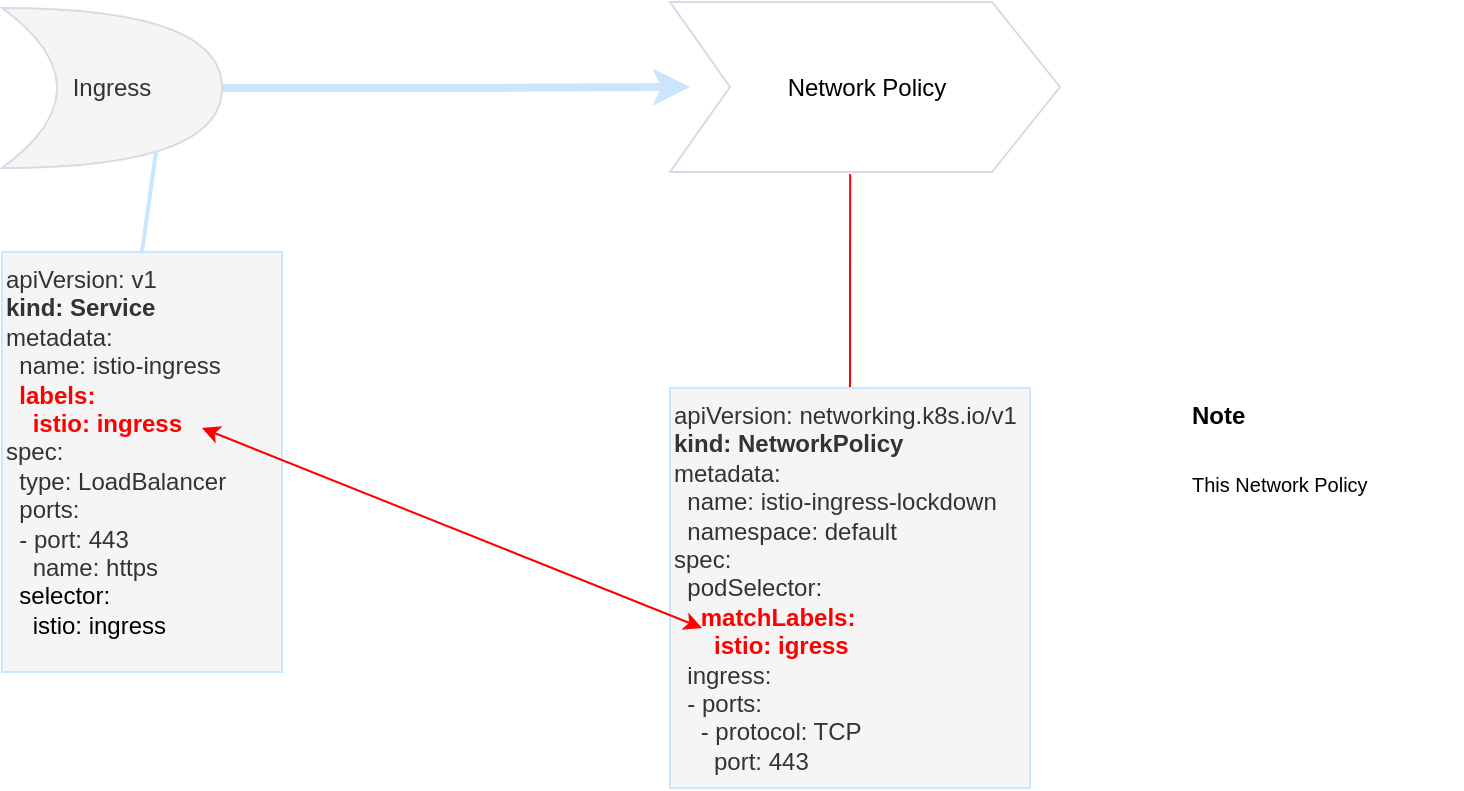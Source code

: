 <mxfile version="11.3.0" type="github" pages="1"><diagram id="sepV1z4G054Tp90oIikp" name="Page-1"><mxGraphModel dx="789" dy="378" grid="1" gridSize="10" guides="1" tooltips="1" connect="1" arrows="1" fold="1" page="1" pageScale="1" pageWidth="850" pageHeight="1100" math="0" shadow="0"><root><mxCell id="0"/><mxCell id="1" parent="0"/><mxCell id="KqLNiOlPqt-GyZ9dA4D6-20" style="edgeStyle=orthogonalEdgeStyle;rounded=0;orthogonalLoop=1;jettySize=auto;html=1;entryX=0.462;entryY=1.012;entryDx=0;entryDy=0;entryPerimeter=0;endArrow=none;endFill=0;strokeColor=#FF0000;strokeWidth=1;" edge="1" parent="1" source="KqLNiOlPqt-GyZ9dA4D6-17" target="KqLNiOlPqt-GyZ9dA4D6-16"><mxGeometry relative="1" as="geometry"/></mxCell><mxCell id="KqLNiOlPqt-GyZ9dA4D6-17" value="&lt;div&gt;apiVersion: networking.k8s.io/v1&lt;/div&gt;&lt;div&gt;&lt;b&gt;kind: NetworkPolicy&lt;/b&gt;&lt;/div&gt;&lt;div&gt;metadata:&lt;/div&gt;&lt;div&gt;&amp;nbsp; name: istio-ingress-lockdown&lt;/div&gt;&lt;div&gt;&amp;nbsp; namespace: default&lt;/div&gt;&lt;div&gt;spec:&lt;/div&gt;&lt;div&gt;&amp;nbsp; podSelector:&lt;/div&gt;&lt;div&gt;&amp;nbsp;&lt;b&gt;&lt;font color=&quot;#ff0000&quot;&gt; &amp;nbsp; matchLabels:&lt;/font&gt;&lt;/b&gt;&lt;/div&gt;&lt;div&gt;&lt;b&gt;&lt;font color=&quot;#ff0000&quot;&gt;&amp;nbsp; &amp;nbsp; &amp;nbsp; istio: igress&lt;/font&gt;&lt;/b&gt;&lt;/div&gt;&lt;div&gt;&amp;nbsp; ingress:&lt;/div&gt;&lt;div&gt;&amp;nbsp; - ports:&lt;/div&gt;&lt;div&gt;&amp;nbsp; &amp;nbsp; - protocol: TCP&lt;/div&gt;&lt;div&gt;&amp;nbsp; &amp;nbsp; &amp;nbsp; port: 443&lt;/div&gt;" style="text;html=1;strokeColor=#CCE5FF;fillColor=#f5f5f5;align=left;verticalAlign=top;whiteSpace=wrap;rounded=0;fontColor=#333333;" vertex="1" parent="1"><mxGeometry x="354" y="210" width="180" height="200" as="geometry"/></mxCell><mxCell id="KqLNiOlPqt-GyZ9dA4D6-1" value="&lt;div&gt;apiVersion: v1&lt;/div&gt;&lt;div&gt;&lt;b&gt;kind: Service&lt;/b&gt;&lt;/div&gt;&lt;div&gt;metadata:&lt;/div&gt;&lt;div&gt;&amp;nbsp; name: istio-ingress&lt;/div&gt;&lt;div&gt;&amp;nbsp; &lt;b&gt;&lt;font color=&quot;#ff0000&quot;&gt;labels:&lt;/font&gt;&lt;/b&gt;&lt;/div&gt;&lt;div&gt;&lt;b&gt;&lt;font color=&quot;#ff0000&quot;&gt;&amp;nbsp; &amp;nbsp; istio: ingress&lt;/font&gt;&lt;/b&gt;&lt;/div&gt;&lt;div&gt;spec:&lt;/div&gt;&lt;div&gt;&amp;nbsp; type: LoadBalancer&lt;/div&gt;&lt;div&gt;&amp;nbsp; ports:&lt;/div&gt;&lt;div&gt;&amp;nbsp; - port: 443&lt;/div&gt;&lt;div&gt;&amp;nbsp; &amp;nbsp; name: https&lt;/div&gt;&lt;div&gt;&amp;nbsp;&lt;font color=&quot;#000000&quot;&gt; selector:&lt;/font&gt;&lt;/div&gt;&lt;div&gt;&lt;font color=&quot;#000000&quot;&gt;&amp;nbsp; &amp;nbsp; istio: ingress&lt;/font&gt;&lt;/div&gt;" style="text;html=1;strokeColor=#CCE5FF;fillColor=#f5f5f5;align=left;verticalAlign=top;whiteSpace=wrap;rounded=0;fontColor=#333333;" vertex="1" parent="1"><mxGeometry x="20" y="142" width="140" height="210" as="geometry"/></mxCell><mxCell id="KqLNiOlPqt-GyZ9dA4D6-14" style="edgeStyle=orthogonalEdgeStyle;orthogonalLoop=1;jettySize=auto;html=1;endArrow=classic;endFill=1;strokeColor=#CCE5FF;strokeWidth=4;rounded=0;entryX=0;entryY=0.5;entryDx=10;entryDy=0;entryPerimeter=0;" edge="1" parent="1" source="KqLNiOlPqt-GyZ9dA4D6-11" target="KqLNiOlPqt-GyZ9dA4D6-16"><mxGeometry relative="1" as="geometry"><mxPoint x="360" y="60" as="targetPoint"/></mxGeometry></mxCell><mxCell id="KqLNiOlPqt-GyZ9dA4D6-11" value="Ingress" style="shape=xor;whiteSpace=wrap;html=1;fillColor=#f5f5f5;strokeColor=#E1D5E7;fontColor=#333333;" vertex="1" parent="1"><mxGeometry x="20" y="20" width="110" height="80" as="geometry"/></mxCell><mxCell id="KqLNiOlPqt-GyZ9dA4D6-16" value="Network Policy" style="html=1;shadow=0;dashed=0;align=center;verticalAlign=middle;shape=mxgraph.arrows2.arrow;dy=0;dx=34;notch=30;strokeColor=#E1D5E7;" vertex="1" parent="1"><mxGeometry x="354" y="17" width="195" height="85" as="geometry"/></mxCell><mxCell id="KqLNiOlPqt-GyZ9dA4D6-18" value="" style="endArrow=none;html=1;strokeColor=#CCE5FF;strokeWidth=2;entryX=0.7;entryY=0.9;entryDx=0;entryDy=0;entryPerimeter=0;exitX=0.5;exitY=0;exitDx=0;exitDy=0;endFill=0;" edge="1" parent="1" source="KqLNiOlPqt-GyZ9dA4D6-1" target="KqLNiOlPqt-GyZ9dA4D6-11"><mxGeometry width="50" height="50" relative="1" as="geometry"><mxPoint x="260" y="190" as="sourcePoint"/><mxPoint x="310" y="140" as="targetPoint"/></mxGeometry></mxCell><mxCell id="KqLNiOlPqt-GyZ9dA4D6-19" value="" style="endArrow=classic;startArrow=classic;html=1;strokeColor=#FF0000;strokeWidth=1;" edge="1" parent="1"><mxGeometry width="50" height="50" relative="1" as="geometry"><mxPoint x="120" y="230" as="sourcePoint"/><mxPoint x="370" y="330" as="targetPoint"/></mxGeometry></mxCell><mxCell id="KqLNiOlPqt-GyZ9dA4D6-21" value="&lt;h1&gt;&lt;font style=&quot;font-size: 12px&quot;&gt;Note&lt;/font&gt;&lt;/h1&gt;&lt;p&gt;&lt;font style=&quot;font-size: 10px&quot;&gt;This Network Policy&amp;nbsp;&lt;/font&gt;&lt;/p&gt;" style="text;html=1;strokeColor=none;fillColor=none;spacing=5;spacingTop=-20;whiteSpace=wrap;overflow=hidden;rounded=0;align=left;" vertex="1" parent="1"><mxGeometry x="610" y="200" width="140" height="120" as="geometry"/></mxCell></root></mxGraphModel></diagram></mxfile>